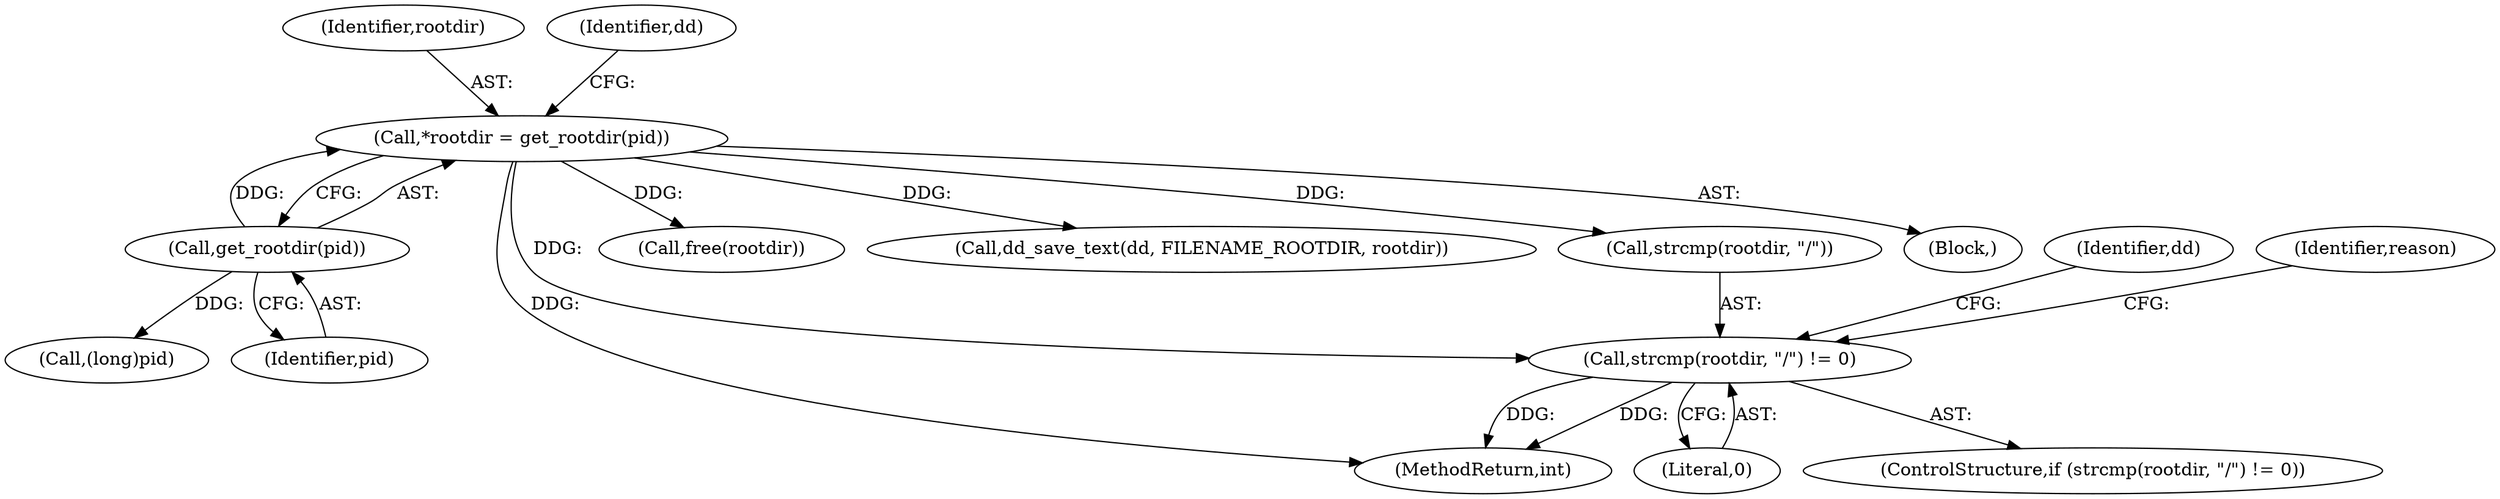 digraph "0_abrt_8939398b82006ba1fec4ed491339fc075f43fc7c_1@API" {
"1000822" [label="(Call,strcmp(rootdir, \"/\") != 0)"];
"1000661" [label="(Call,*rootdir = get_rootdir(pid))"];
"1000663" [label="(Call,get_rootdir(pid))"];
"1000662" [label="(Identifier,rootdir)"];
"1000661" [label="(Call,*rootdir = get_rootdir(pid))"];
"1000823" [label="(Call,strcmp(rootdir, \"/\"))"];
"1001141" [label="(Call,free(rootdir))"];
"1000676" [label="(Call,(long)pid)"];
"1000822" [label="(Call,strcmp(rootdir, \"/\") != 0)"];
"1000827" [label="(Call,dd_save_text(dd, FILENAME_ROOTDIR, rootdir))"];
"1000664" [label="(Identifier,pid)"];
"1000666" [label="(Identifier,dd)"];
"1000828" [label="(Identifier,dd)"];
"1000821" [label="(ControlStructure,if (strcmp(rootdir, \"/\") != 0))"];
"1001237" [label="(MethodReturn,int)"];
"1000663" [label="(Call,get_rootdir(pid))"];
"1000826" [label="(Literal,0)"];
"1000659" [label="(Block,)"];
"1000833" [label="(Identifier,reason)"];
"1000822" -> "1000821"  [label="AST: "];
"1000822" -> "1000826"  [label="CFG: "];
"1000823" -> "1000822"  [label="AST: "];
"1000826" -> "1000822"  [label="AST: "];
"1000828" -> "1000822"  [label="CFG: "];
"1000833" -> "1000822"  [label="CFG: "];
"1000822" -> "1001237"  [label="DDG: "];
"1000822" -> "1001237"  [label="DDG: "];
"1000661" -> "1000822"  [label="DDG: "];
"1000661" -> "1000659"  [label="AST: "];
"1000661" -> "1000663"  [label="CFG: "];
"1000662" -> "1000661"  [label="AST: "];
"1000663" -> "1000661"  [label="AST: "];
"1000666" -> "1000661"  [label="CFG: "];
"1000661" -> "1001237"  [label="DDG: "];
"1000663" -> "1000661"  [label="DDG: "];
"1000661" -> "1000823"  [label="DDG: "];
"1000661" -> "1000827"  [label="DDG: "];
"1000661" -> "1001141"  [label="DDG: "];
"1000663" -> "1000664"  [label="CFG: "];
"1000664" -> "1000663"  [label="AST: "];
"1000663" -> "1000676"  [label="DDG: "];
}
